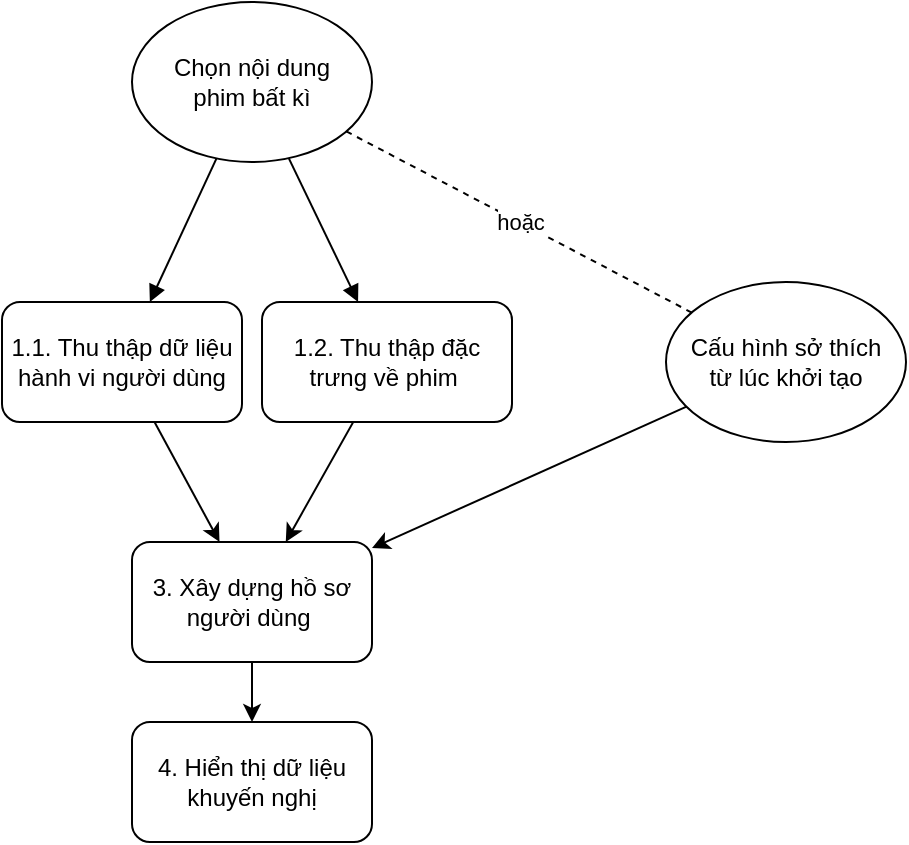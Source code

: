 <mxfile version="22.0.3" type="device" pages="2">
  <diagram name="Page-1" id="DM0ot_OUnRA747NYUWrz">
    <mxGraphModel dx="1050" dy="669" grid="1" gridSize="10" guides="1" tooltips="1" connect="1" arrows="1" fold="1" page="1" pageScale="1" pageWidth="850" pageHeight="1100" math="0" shadow="0">
      <root>
        <mxCell id="0" />
        <mxCell id="1" parent="0" />
        <mxCell id="UTbXYqxZ5lr0H2FjCwPp-6" style="rounded=0;orthogonalLoop=1;jettySize=auto;html=1;" parent="1" source="UTbXYqxZ5lr0H2FjCwPp-1" target="UTbXYqxZ5lr0H2FjCwPp-2" edge="1">
          <mxGeometry relative="1" as="geometry" />
        </mxCell>
        <mxCell id="9hSzE6u8AmCNzCFPYSID-8" style="rounded=0;orthogonalLoop=1;jettySize=auto;html=1;endArrow=none;endFill=0;startArrow=block;startFill=1;" edge="1" parent="1" source="UTbXYqxZ5lr0H2FjCwPp-1" target="9hSzE6u8AmCNzCFPYSID-2">
          <mxGeometry relative="1" as="geometry" />
        </mxCell>
        <mxCell id="UTbXYqxZ5lr0H2FjCwPp-1" value="1.1. Thu thập dữ liệu&lt;br&gt;hành vi người dùng" style="rounded=1;whiteSpace=wrap;html=1;" parent="1" vertex="1">
          <mxGeometry x="298" y="370" width="120" height="60" as="geometry" />
        </mxCell>
        <mxCell id="UTbXYqxZ5lr0H2FjCwPp-7" style="edgeStyle=orthogonalEdgeStyle;rounded=0;orthogonalLoop=1;jettySize=auto;html=1;" parent="1" source="UTbXYqxZ5lr0H2FjCwPp-2" target="UTbXYqxZ5lr0H2FjCwPp-4" edge="1">
          <mxGeometry relative="1" as="geometry" />
        </mxCell>
        <mxCell id="UTbXYqxZ5lr0H2FjCwPp-2" value="3. Xây dựng hồ sơ người dùng&amp;nbsp;" style="rounded=1;whiteSpace=wrap;html=1;" parent="1" vertex="1">
          <mxGeometry x="363" y="490" width="120" height="60" as="geometry" />
        </mxCell>
        <mxCell id="UTbXYqxZ5lr0H2FjCwPp-4" value="4. Hiển thị dữ liệu khuyến nghị" style="rounded=1;whiteSpace=wrap;html=1;" parent="1" vertex="1">
          <mxGeometry x="363" y="580" width="120" height="60" as="geometry" />
        </mxCell>
        <mxCell id="MV7wwL0Utool_QvQQdvv-2" style="rounded=0;orthogonalLoop=1;jettySize=auto;html=1;" parent="1" source="MV7wwL0Utool_QvQQdvv-1" target="UTbXYqxZ5lr0H2FjCwPp-2" edge="1">
          <mxGeometry relative="1" as="geometry" />
        </mxCell>
        <mxCell id="MV7wwL0Utool_QvQQdvv-1" value="1.2. Thu thập đặc trưng về phim&amp;nbsp;" style="rounded=1;whiteSpace=wrap;html=1;" parent="1" vertex="1">
          <mxGeometry x="428" y="370" width="125" height="60" as="geometry" />
        </mxCell>
        <mxCell id="9hSzE6u8AmCNzCFPYSID-6" value="hoặc" style="rounded=0;orthogonalLoop=1;jettySize=auto;html=1;endArrow=none;endFill=0;dashed=1;" edge="1" parent="1" source="9hSzE6u8AmCNzCFPYSID-2" target="9hSzE6u8AmCNzCFPYSID-5">
          <mxGeometry relative="1" as="geometry" />
        </mxCell>
        <mxCell id="9hSzE6u8AmCNzCFPYSID-2" value="Chọn nội dung&lt;br&gt;phim bất kì" style="ellipse;whiteSpace=wrap;html=1;" vertex="1" parent="1">
          <mxGeometry x="363" y="220" width="120" height="80" as="geometry" />
        </mxCell>
        <mxCell id="9hSzE6u8AmCNzCFPYSID-10" style="rounded=0;orthogonalLoop=1;jettySize=auto;html=1;" edge="1" parent="1" source="9hSzE6u8AmCNzCFPYSID-5" target="UTbXYqxZ5lr0H2FjCwPp-2">
          <mxGeometry relative="1" as="geometry" />
        </mxCell>
        <mxCell id="9hSzE6u8AmCNzCFPYSID-5" value="Cấu hình sở thích&lt;br&gt;từ lúc khởi tạo" style="ellipse;whiteSpace=wrap;html=1;" vertex="1" parent="1">
          <mxGeometry x="630" y="360" width="120" height="80" as="geometry" />
        </mxCell>
        <mxCell id="9hSzE6u8AmCNzCFPYSID-9" style="rounded=0;orthogonalLoop=1;jettySize=auto;html=1;endArrow=none;endFill=0;startArrow=block;startFill=1;" edge="1" parent="1" source="MV7wwL0Utool_QvQQdvv-1" target="9hSzE6u8AmCNzCFPYSID-2">
          <mxGeometry relative="1" as="geometry">
            <mxPoint x="382" y="380" as="sourcePoint" />
            <mxPoint x="415" y="308" as="targetPoint" />
          </mxGeometry>
        </mxCell>
      </root>
    </mxGraphModel>
  </diagram>
  <diagram id="zoK5VzmD4TMbcj8dGwiZ" name="Page-2">
    <mxGraphModel dx="1050" dy="669" grid="1" gridSize="10" guides="1" tooltips="1" connect="1" arrows="1" fold="1" page="1" pageScale="1" pageWidth="850" pageHeight="1100" math="0" shadow="0">
      <root>
        <mxCell id="0" />
        <mxCell id="1" parent="0" />
        <mxCell id="4g087gvI-kA8vJAAHOcC-5" value="3. Hiển thị dữ liệu khuyến nghị" style="rounded=1;whiteSpace=wrap;html=1;" parent="1" vertex="1">
          <mxGeometry x="361.25" y="450" width="122.5" height="60" as="geometry" />
        </mxCell>
        <mxCell id="4g087gvI-kA8vJAAHOcC-13" style="edgeStyle=orthogonalEdgeStyle;rounded=0;orthogonalLoop=1;jettySize=auto;html=1;" parent="1" source="4g087gvI-kA8vJAAHOcC-7" target="4g087gvI-kA8vJAAHOcC-5" edge="1">
          <mxGeometry relative="1" as="geometry" />
        </mxCell>
        <mxCell id="4g087gvI-kA8vJAAHOcC-7" value="2. Thu thập đặc &lt;br&gt;trưng về phim&amp;nbsp;" style="rounded=1;whiteSpace=wrap;html=1;" parent="1" vertex="1">
          <mxGeometry x="360" y="360" width="125" height="60" as="geometry" />
        </mxCell>
        <mxCell id="4g087gvI-kA8vJAAHOcC-9" style="edgeStyle=orthogonalEdgeStyle;rounded=0;orthogonalLoop=1;jettySize=auto;html=1;" parent="1" target="4g087gvI-kA8vJAAHOcC-7" edge="1">
          <mxGeometry relative="1" as="geometry">
            <mxPoint x="422.5" y="330" as="sourcePoint" />
          </mxGeometry>
        </mxCell>
        <mxCell id="BEXpLQmER-Rm57I8WMO1-1" value="Chọn nội dung&lt;br&gt;phim bất kì" style="ellipse;whiteSpace=wrap;html=1;" vertex="1" parent="1">
          <mxGeometry x="362.5" y="250" width="120" height="80" as="geometry" />
        </mxCell>
      </root>
    </mxGraphModel>
  </diagram>
</mxfile>
